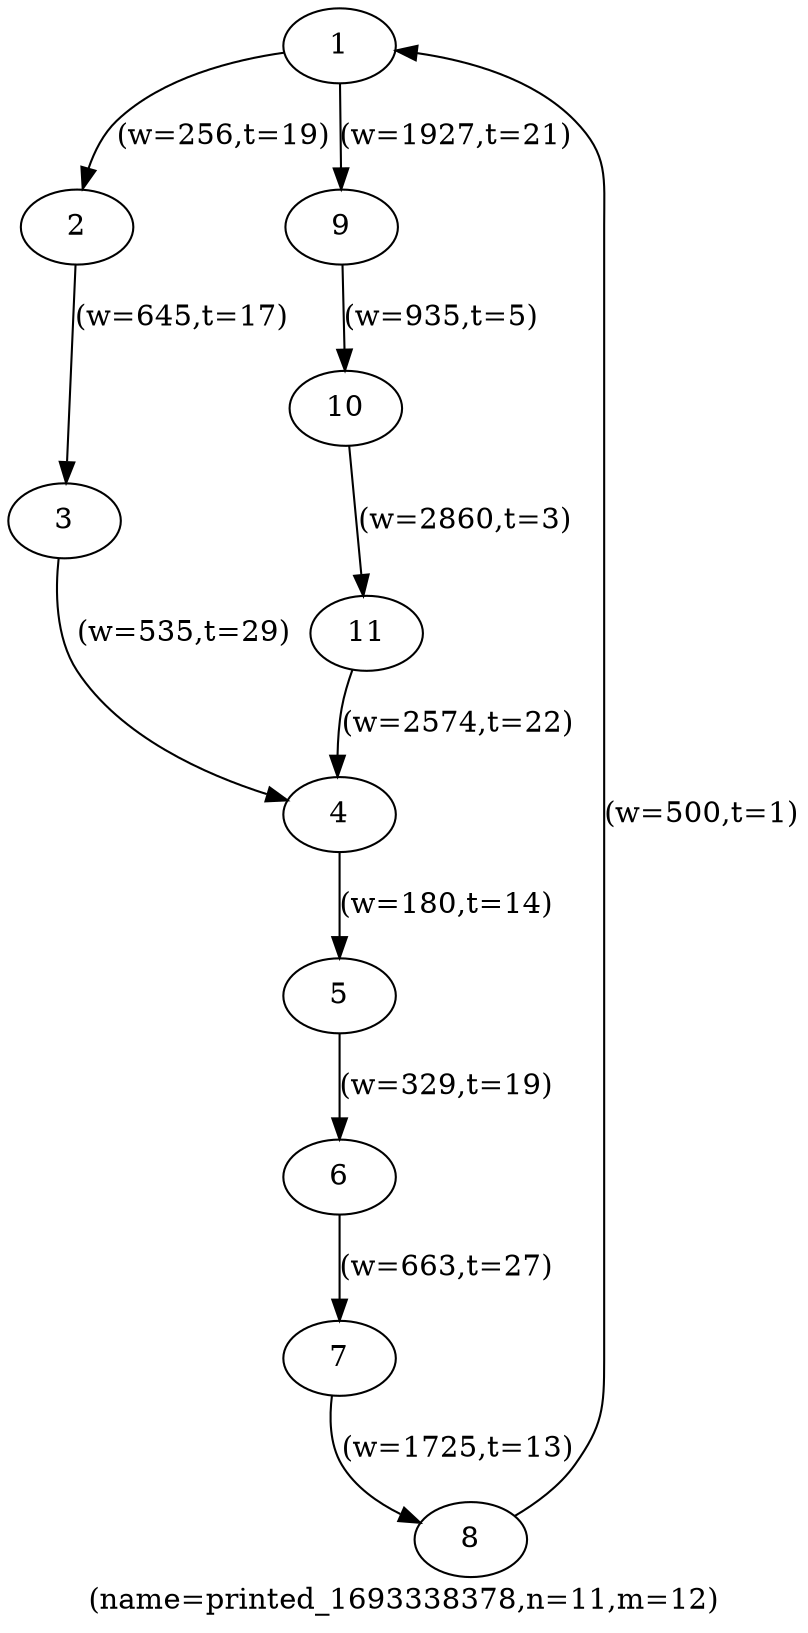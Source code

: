 digraph printed_1693338378 {
label="(name=printed_1693338378,n=11,m=12)";
	1 -> 2 [label="(w=256,t=19)"];
	2 -> 3 [label="(w=645,t=17)"];
	3 -> 4 [label="(w=535,t=29)"];
	4 -> 5 [label="(w=180,t=14)"];
	5 -> 6 [label="(w=329,t=19)"];
	6 -> 7 [label="(w=663,t=27)"];
	7 -> 8 [label="(w=1725,t=13)"];
	8 -> 1 [label="(w=500,t=1)"];
	1 -> 9 [label="(w=1927,t=21)"];
	9 -> 10 [label="(w=935,t=5)"];
	10 -> 11 [label="(w=2860,t=3)"];
	11 -> 4 [label="(w=2574,t=22)"];
	1 [label="1"];
	2 [label="2"];
	3 [label="3"];
	4 [label="4"];
	5 [label="5"];
	6 [label="6"];
	7 [label="7"];
	8 [label="8"];
	9 [label="9"];
	10 [label="10"];
	11 [label="11"];
}
